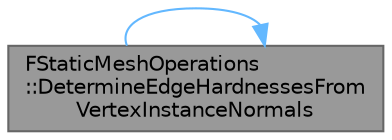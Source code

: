 digraph "FStaticMeshOperations::DetermineEdgeHardnessesFromVertexInstanceNormals"
{
 // INTERACTIVE_SVG=YES
 // LATEX_PDF_SIZE
  bgcolor="transparent";
  edge [fontname=Helvetica,fontsize=10,labelfontname=Helvetica,labelfontsize=10];
  node [fontname=Helvetica,fontsize=10,shape=box,height=0.2,width=0.4];
  rankdir="LR";
  Node1 [id="Node000001",label="FStaticMeshOperations\l::DetermineEdgeHardnessesFrom\lVertexInstanceNormals",height=0.2,width=0.4,color="gray40", fillcolor="grey60", style="filled", fontcolor="black",tooltip="Determine the edge hardnesses from existing normals."];
  Node1 -> Node1 [id="edge1_Node000001_Node000001",color="steelblue1",style="solid",tooltip=" "];
}
